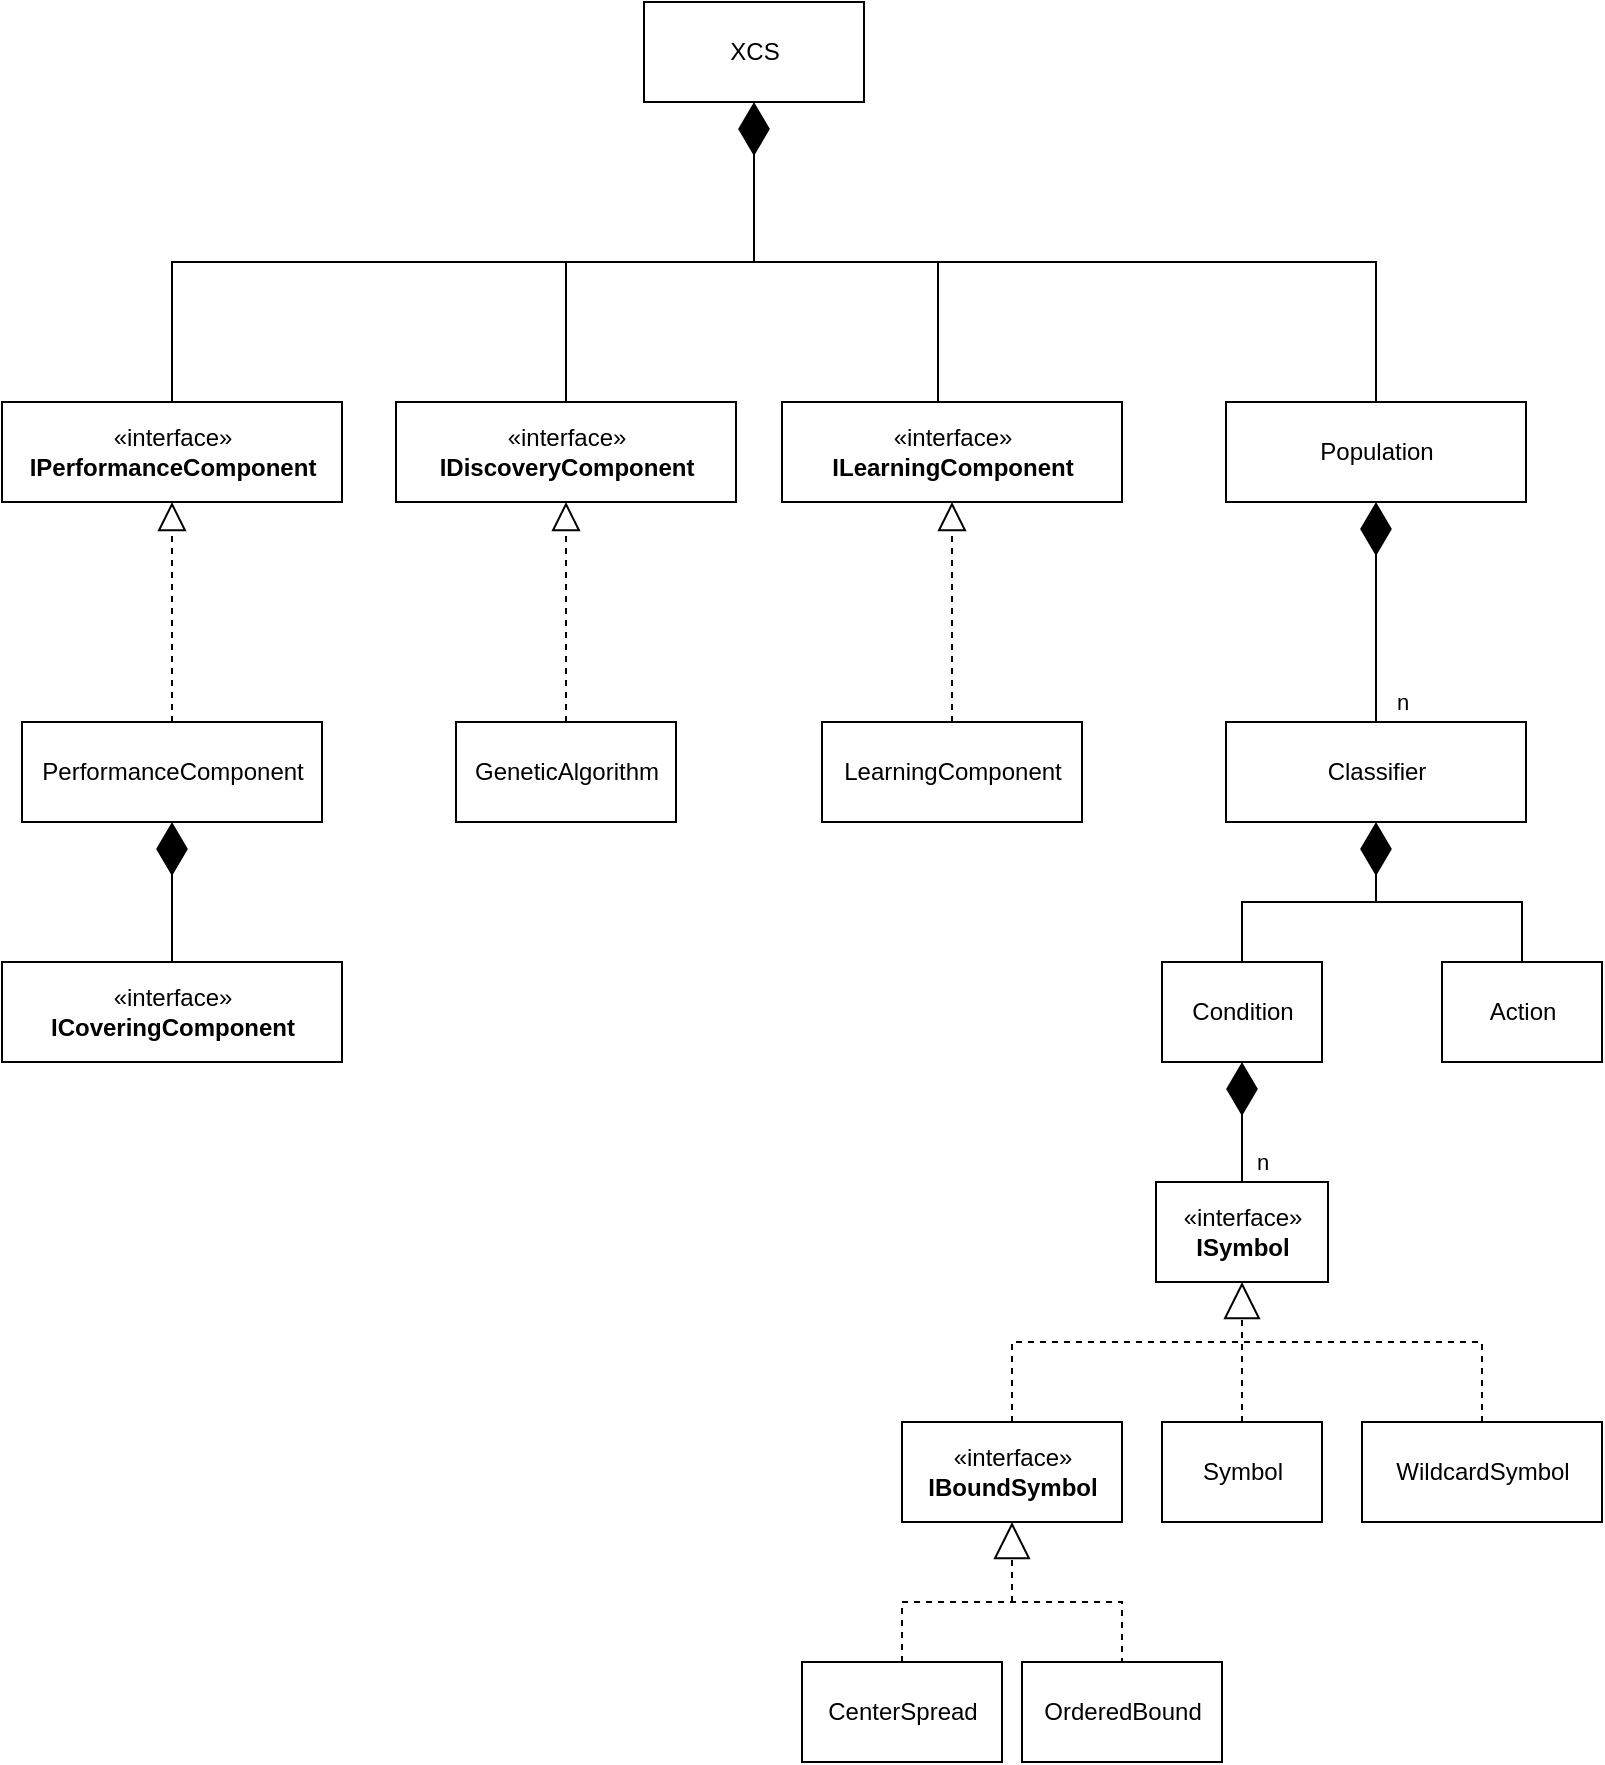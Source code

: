 <mxfile version="15.6.8" type="device"><diagram id="C5RBs43oDa-KdzZeNtuy" name="Page-1"><mxGraphModel dx="1673" dy="829" grid="1" gridSize="10" guides="1" tooltips="1" connect="1" arrows="1" fold="1" page="1" pageScale="1" pageWidth="827" pageHeight="1169" math="0" shadow="0"><root><mxCell id="WIyWlLk6GJQsqaUBKTNV-0"/><mxCell id="WIyWlLk6GJQsqaUBKTNV-1" parent="WIyWlLk6GJQsqaUBKTNV-0"/><mxCell id="2rPP65HneCMXDw35RAbi-1" value="XCS" style="html=1;" parent="WIyWlLk6GJQsqaUBKTNV-1" vertex="1"><mxGeometry x="331" y="10" width="110" height="50" as="geometry"/></mxCell><mxCell id="2rPP65HneCMXDw35RAbi-2" value="«interface»&lt;br&gt;&lt;b&gt;ILearningComponent&lt;/b&gt;" style="html=1;" parent="WIyWlLk6GJQsqaUBKTNV-1" vertex="1"><mxGeometry x="400" y="210" width="170" height="50" as="geometry"/></mxCell><mxCell id="2rPP65HneCMXDw35RAbi-3" value="«interface»&lt;br&gt;&lt;b&gt;IDiscoveryComponent&lt;/b&gt;" style="html=1;" parent="WIyWlLk6GJQsqaUBKTNV-1" vertex="1"><mxGeometry x="207" y="210" width="170" height="50" as="geometry"/></mxCell><mxCell id="2rPP65HneCMXDw35RAbi-4" value="«interface»&lt;br&gt;&lt;b&gt;IPerformanceComponent&lt;/b&gt;" style="html=1;" parent="WIyWlLk6GJQsqaUBKTNV-1" vertex="1"><mxGeometry x="10" y="210" width="170" height="50" as="geometry"/></mxCell><mxCell id="2rPP65HneCMXDw35RAbi-5" value="" style="endArrow=diamondThin;endFill=1;endSize=24;html=1;rounded=0;entryX=0.5;entryY=1;entryDx=0;entryDy=0;" parent="WIyWlLk6GJQsqaUBKTNV-1" target="2rPP65HneCMXDw35RAbi-1" edge="1"><mxGeometry width="160" relative="1" as="geometry"><mxPoint x="386" y="140" as="sourcePoint"/><mxPoint x="251" y="130" as="targetPoint"/></mxGeometry></mxCell><mxCell id="2rPP65HneCMXDw35RAbi-6" value="" style="endArrow=none;html=1;rounded=0;exitX=0.5;exitY=0;exitDx=0;exitDy=0;" parent="WIyWlLk6GJQsqaUBKTNV-1" source="2rPP65HneCMXDw35RAbi-4" edge="1"><mxGeometry width="50" height="50" relative="1" as="geometry"><mxPoint x="109" y="200" as="sourcePoint"/><mxPoint x="294" y="140" as="targetPoint"/><Array as="points"><mxPoint x="95" y="140"/></Array></mxGeometry></mxCell><mxCell id="2rPP65HneCMXDw35RAbi-7" value="" style="endArrow=none;html=1;rounded=0;exitX=0.5;exitY=0;exitDx=0;exitDy=0;" parent="WIyWlLk6GJQsqaUBKTNV-1" edge="1"><mxGeometry width="50" height="50" relative="1" as="geometry"><mxPoint x="478" y="210" as="sourcePoint"/><mxPoint x="294" y="140" as="targetPoint"/><Array as="points"><mxPoint x="478" y="140"/></Array></mxGeometry></mxCell><mxCell id="2rPP65HneCMXDw35RAbi-9" value="GeneticAlgorithm" style="html=1;" parent="WIyWlLk6GJQsqaUBKTNV-1" vertex="1"><mxGeometry x="237" y="370" width="110" height="50" as="geometry"/></mxCell><mxCell id="2rPP65HneCMXDw35RAbi-10" value="" style="endArrow=block;dashed=1;endFill=0;endSize=12;html=1;rounded=0;entryX=0.5;entryY=1;entryDx=0;entryDy=0;exitX=0.5;exitY=0;exitDx=0;exitDy=0;" parent="WIyWlLk6GJQsqaUBKTNV-1" source="2rPP65HneCMXDw35RAbi-9" target="2rPP65HneCMXDw35RAbi-3" edge="1"><mxGeometry width="160" relative="1" as="geometry"><mxPoint x="64" y="380" as="sourcePoint"/><mxPoint x="224" y="380" as="targetPoint"/></mxGeometry></mxCell><mxCell id="2rPP65HneCMXDw35RAbi-11" value="PerformanceComponent" style="html=1;" parent="WIyWlLk6GJQsqaUBKTNV-1" vertex="1"><mxGeometry x="20" y="370" width="150" height="50" as="geometry"/></mxCell><mxCell id="2rPP65HneCMXDw35RAbi-12" value="" style="endArrow=block;dashed=1;endFill=0;endSize=12;html=1;rounded=0;exitX=0.5;exitY=0;exitDx=0;exitDy=0;entryX=0.5;entryY=1;entryDx=0;entryDy=0;" parent="WIyWlLk6GJQsqaUBKTNV-1" source="2rPP65HneCMXDw35RAbi-11" target="2rPP65HneCMXDw35RAbi-4" edge="1"><mxGeometry width="160" relative="1" as="geometry"><mxPoint x="-139" y="380" as="sourcePoint"/><mxPoint x="121" y="290" as="targetPoint"/></mxGeometry></mxCell><mxCell id="2rPP65HneCMXDw35RAbi-13" value="«interface»&lt;br&gt;&lt;b&gt;ICoveringComponent&lt;/b&gt;" style="html=1;" parent="WIyWlLk6GJQsqaUBKTNV-1" vertex="1"><mxGeometry x="10" y="490" width="170" height="50" as="geometry"/></mxCell><mxCell id="2rPP65HneCMXDw35RAbi-14" value="" style="endArrow=diamondThin;endFill=1;endSize=24;html=1;rounded=0;entryX=0.5;entryY=1;entryDx=0;entryDy=0;exitX=0.5;exitY=0;exitDx=0;exitDy=0;" parent="WIyWlLk6GJQsqaUBKTNV-1" source="2rPP65HneCMXDw35RAbi-13" target="2rPP65HneCMXDw35RAbi-11" edge="1"><mxGeometry width="160" relative="1" as="geometry"><mxPoint x="321" y="160" as="sourcePoint"/><mxPoint x="361" y="300" as="targetPoint"/></mxGeometry></mxCell><mxCell id="2rPP65HneCMXDw35RAbi-15" value="LearningComponent" style="html=1;" parent="WIyWlLk6GJQsqaUBKTNV-1" vertex="1"><mxGeometry x="420" y="370" width="130" height="50" as="geometry"/></mxCell><mxCell id="2rPP65HneCMXDw35RAbi-16" value="" style="endArrow=block;dashed=1;endFill=0;endSize=12;html=1;rounded=0;entryX=0.5;entryY=1;entryDx=0;entryDy=0;exitX=0.5;exitY=0;exitDx=0;exitDy=0;" parent="WIyWlLk6GJQsqaUBKTNV-1" source="2rPP65HneCMXDw35RAbi-15" target="2rPP65HneCMXDw35RAbi-2" edge="1"><mxGeometry width="160" relative="1" as="geometry"><mxPoint x="260" y="380" as="sourcePoint"/><mxPoint x="495" y="225" as="targetPoint"/></mxGeometry></mxCell><mxCell id="2rPP65HneCMXDw35RAbi-17" value="Population" style="html=1;" parent="WIyWlLk6GJQsqaUBKTNV-1" vertex="1"><mxGeometry x="622" y="210" width="150" height="50" as="geometry"/></mxCell><mxCell id="2rPP65HneCMXDw35RAbi-18" value="" style="endArrow=none;html=1;rounded=0;exitX=0.5;exitY=0;exitDx=0;exitDy=0;" parent="WIyWlLk6GJQsqaUBKTNV-1" source="2rPP65HneCMXDw35RAbi-17" edge="1"><mxGeometry width="50" height="50" relative="1" as="geometry"><mxPoint x="600" y="160" as="sourcePoint"/><mxPoint x="290" y="140" as="targetPoint"/><Array as="points"><mxPoint x="697" y="140"/></Array></mxGeometry></mxCell><mxCell id="2rPP65HneCMXDw35RAbi-19" value="" style="endArrow=none;html=1;rounded=0;exitX=0.5;exitY=0;exitDx=0;exitDy=0;" parent="WIyWlLk6GJQsqaUBKTNV-1" source="2rPP65HneCMXDw35RAbi-3" edge="1"><mxGeometry width="50" height="50" relative="1" as="geometry"><mxPoint x="210" y="140" as="sourcePoint"/><mxPoint x="292" y="140" as="targetPoint"/></mxGeometry></mxCell><mxCell id="2rPP65HneCMXDw35RAbi-20" value="Classifier" style="html=1;" parent="WIyWlLk6GJQsqaUBKTNV-1" vertex="1"><mxGeometry x="622" y="370" width="150" height="50" as="geometry"/></mxCell><mxCell id="2rPP65HneCMXDw35RAbi-21" value="n" style="endArrow=diamondThin;endFill=1;endSize=24;html=1;rounded=0;entryX=0.5;entryY=1;entryDx=0;entryDy=0;exitX=0.5;exitY=0;exitDx=0;exitDy=0;" parent="WIyWlLk6GJQsqaUBKTNV-1" source="2rPP65HneCMXDw35RAbi-20" target="2rPP65HneCMXDw35RAbi-17" edge="1"><mxGeometry x="-0.818" y="-13" width="160" relative="1" as="geometry"><mxPoint x="488" y="500" as="sourcePoint"/><mxPoint x="488" y="430" as="targetPoint"/><mxPoint as="offset"/></mxGeometry></mxCell><mxCell id="2rPP65HneCMXDw35RAbi-22" value="Condition" style="html=1;" parent="WIyWlLk6GJQsqaUBKTNV-1" vertex="1"><mxGeometry x="590" y="490" width="80" height="50" as="geometry"/></mxCell><mxCell id="2rPP65HneCMXDw35RAbi-23" value="Action" style="html=1;" parent="WIyWlLk6GJQsqaUBKTNV-1" vertex="1"><mxGeometry x="730" y="490" width="80" height="50" as="geometry"/></mxCell><mxCell id="2rPP65HneCMXDw35RAbi-24" value="" style="endArrow=diamondThin;endFill=1;endSize=24;html=1;rounded=0;entryX=0.5;entryY=1;entryDx=0;entryDy=0;" parent="WIyWlLk6GJQsqaUBKTNV-1" target="2rPP65HneCMXDw35RAbi-20" edge="1"><mxGeometry width="160" relative="1" as="geometry"><mxPoint x="697" y="460" as="sourcePoint"/><mxPoint x="707" y="450" as="targetPoint"/></mxGeometry></mxCell><mxCell id="2rPP65HneCMXDw35RAbi-25" value="" style="endArrow=none;html=1;rounded=0;exitX=0.5;exitY=0;exitDx=0;exitDy=0;" parent="WIyWlLk6GJQsqaUBKTNV-1" source="2rPP65HneCMXDw35RAbi-22" edge="1"><mxGeometry width="50" height="50" relative="1" as="geometry"><mxPoint x="610" y="630" as="sourcePoint"/><mxPoint x="700" y="460" as="targetPoint"/><Array as="points"><mxPoint x="630" y="460"/></Array></mxGeometry></mxCell><mxCell id="2rPP65HneCMXDw35RAbi-26" value="" style="endArrow=none;html=1;rounded=0;entryX=0.5;entryY=0;entryDx=0;entryDy=0;" parent="WIyWlLk6GJQsqaUBKTNV-1" target="2rPP65HneCMXDw35RAbi-23" edge="1"><mxGeometry width="50" height="50" relative="1" as="geometry"><mxPoint x="700" y="460" as="sourcePoint"/><mxPoint x="750" y="590" as="targetPoint"/><Array as="points"><mxPoint x="770" y="460"/></Array></mxGeometry></mxCell><mxCell id="2rPP65HneCMXDw35RAbi-27" value="«interface»&lt;br&gt;&lt;b&gt;ISymbol&lt;/b&gt;" style="html=1;" parent="WIyWlLk6GJQsqaUBKTNV-1" vertex="1"><mxGeometry x="587" y="600" width="86" height="50" as="geometry"/></mxCell><mxCell id="2rPP65HneCMXDw35RAbi-28" value="n" style="endArrow=diamondThin;endFill=1;endSize=24;html=1;rounded=0;entryX=0.5;entryY=1;entryDx=0;entryDy=0;exitX=0.5;exitY=0;exitDx=0;exitDy=0;" parent="WIyWlLk6GJQsqaUBKTNV-1" source="2rPP65HneCMXDw35RAbi-27" target="2rPP65HneCMXDw35RAbi-22" edge="1"><mxGeometry x="-0.667" y="-10" width="160" relative="1" as="geometry"><mxPoint x="630" y="590" as="sourcePoint"/><mxPoint x="629.66" y="600" as="targetPoint"/><mxPoint as="offset"/></mxGeometry></mxCell><mxCell id="2rPP65HneCMXDw35RAbi-29" value="Symbol" style="html=1;" parent="WIyWlLk6GJQsqaUBKTNV-1" vertex="1"><mxGeometry x="590" y="720" width="80" height="50" as="geometry"/></mxCell><mxCell id="2rPP65HneCMXDw35RAbi-30" value="«interface»&lt;br&gt;&lt;b&gt;IBoundSymbol&lt;/b&gt;" style="html=1;" parent="WIyWlLk6GJQsqaUBKTNV-1" vertex="1"><mxGeometry x="460" y="720" width="110" height="50" as="geometry"/></mxCell><mxCell id="2rPP65HneCMXDw35RAbi-31" value="WildcardSymbol" style="html=1;" parent="WIyWlLk6GJQsqaUBKTNV-1" vertex="1"><mxGeometry x="690" y="720" width="120" height="50" as="geometry"/></mxCell><mxCell id="2rPP65HneCMXDw35RAbi-32" value="" style="endArrow=block;endSize=16;endFill=0;html=1;rounded=0;entryX=0.5;entryY=1;entryDx=0;entryDy=0;exitX=0.5;exitY=0;exitDx=0;exitDy=0;dashed=1;" parent="WIyWlLk6GJQsqaUBKTNV-1" source="2rPP65HneCMXDw35RAbi-29" target="2rPP65HneCMXDw35RAbi-27" edge="1"><mxGeometry width="160" relative="1" as="geometry"><mxPoint x="630" y="690" as="sourcePoint"/><mxPoint x="200" y="520" as="targetPoint"/></mxGeometry></mxCell><mxCell id="2rPP65HneCMXDw35RAbi-37" value="" style="endArrow=none;html=1;rounded=0;exitX=0.5;exitY=0;exitDx=0;exitDy=0;dashed=1;" parent="WIyWlLk6GJQsqaUBKTNV-1" source="2rPP65HneCMXDw35RAbi-30" edge="1"><mxGeometry width="50" height="50" relative="1" as="geometry"><mxPoint x="390" y="730" as="sourcePoint"/><mxPoint x="630" y="680" as="targetPoint"/><Array as="points"><mxPoint x="515" y="680"/></Array></mxGeometry></mxCell><mxCell id="2rPP65HneCMXDw35RAbi-38" value="" style="endArrow=none;html=1;rounded=0;exitX=0.5;exitY=0;exitDx=0;exitDy=0;dashed=1;" parent="WIyWlLk6GJQsqaUBKTNV-1" source="2rPP65HneCMXDw35RAbi-31" edge="1"><mxGeometry width="50" height="50" relative="1" as="geometry"><mxPoint x="710" y="700" as="sourcePoint"/><mxPoint x="630" y="680" as="targetPoint"/><Array as="points"><mxPoint x="750" y="680"/></Array></mxGeometry></mxCell><mxCell id="2rPP65HneCMXDw35RAbi-39" value="CenterSpread" style="html=1;" parent="WIyWlLk6GJQsqaUBKTNV-1" vertex="1"><mxGeometry x="410" y="840" width="100" height="50" as="geometry"/></mxCell><mxCell id="2rPP65HneCMXDw35RAbi-40" value="OrderedBound" style="html=1;" parent="WIyWlLk6GJQsqaUBKTNV-1" vertex="1"><mxGeometry x="520" y="840" width="100" height="50" as="geometry"/></mxCell><mxCell id="2rPP65HneCMXDw35RAbi-43" value="" style="endArrow=block;endSize=16;endFill=0;html=1;rounded=0;entryX=0.5;entryY=1;entryDx=0;entryDy=0;dashed=1;" parent="WIyWlLk6GJQsqaUBKTNV-1" target="2rPP65HneCMXDw35RAbi-30" edge="1"><mxGeometry width="160" relative="1" as="geometry"><mxPoint x="515" y="810" as="sourcePoint"/><mxPoint x="660" y="840" as="targetPoint"/></mxGeometry></mxCell><mxCell id="2rPP65HneCMXDw35RAbi-44" value="" style="endArrow=none;html=1;rounded=0;exitX=0.5;exitY=0;exitDx=0;exitDy=0;dashed=1;" parent="WIyWlLk6GJQsqaUBKTNV-1" source="2rPP65HneCMXDw35RAbi-39" edge="1"><mxGeometry width="50" height="50" relative="1" as="geometry"><mxPoint x="270" y="980" as="sourcePoint"/><mxPoint x="520" y="810" as="targetPoint"/><Array as="points"><mxPoint x="460" y="810"/></Array></mxGeometry></mxCell><mxCell id="2rPP65HneCMXDw35RAbi-45" value="" style="endArrow=none;html=1;rounded=0;entryX=0.5;entryY=0;entryDx=0;entryDy=0;dashed=1;" parent="WIyWlLk6GJQsqaUBKTNV-1" target="2rPP65HneCMXDw35RAbi-40" edge="1"><mxGeometry width="50" height="50" relative="1" as="geometry"><mxPoint x="520" y="810" as="sourcePoint"/><mxPoint x="610" y="800" as="targetPoint"/><Array as="points"><mxPoint x="570" y="810"/></Array></mxGeometry></mxCell></root></mxGraphModel></diagram></mxfile>